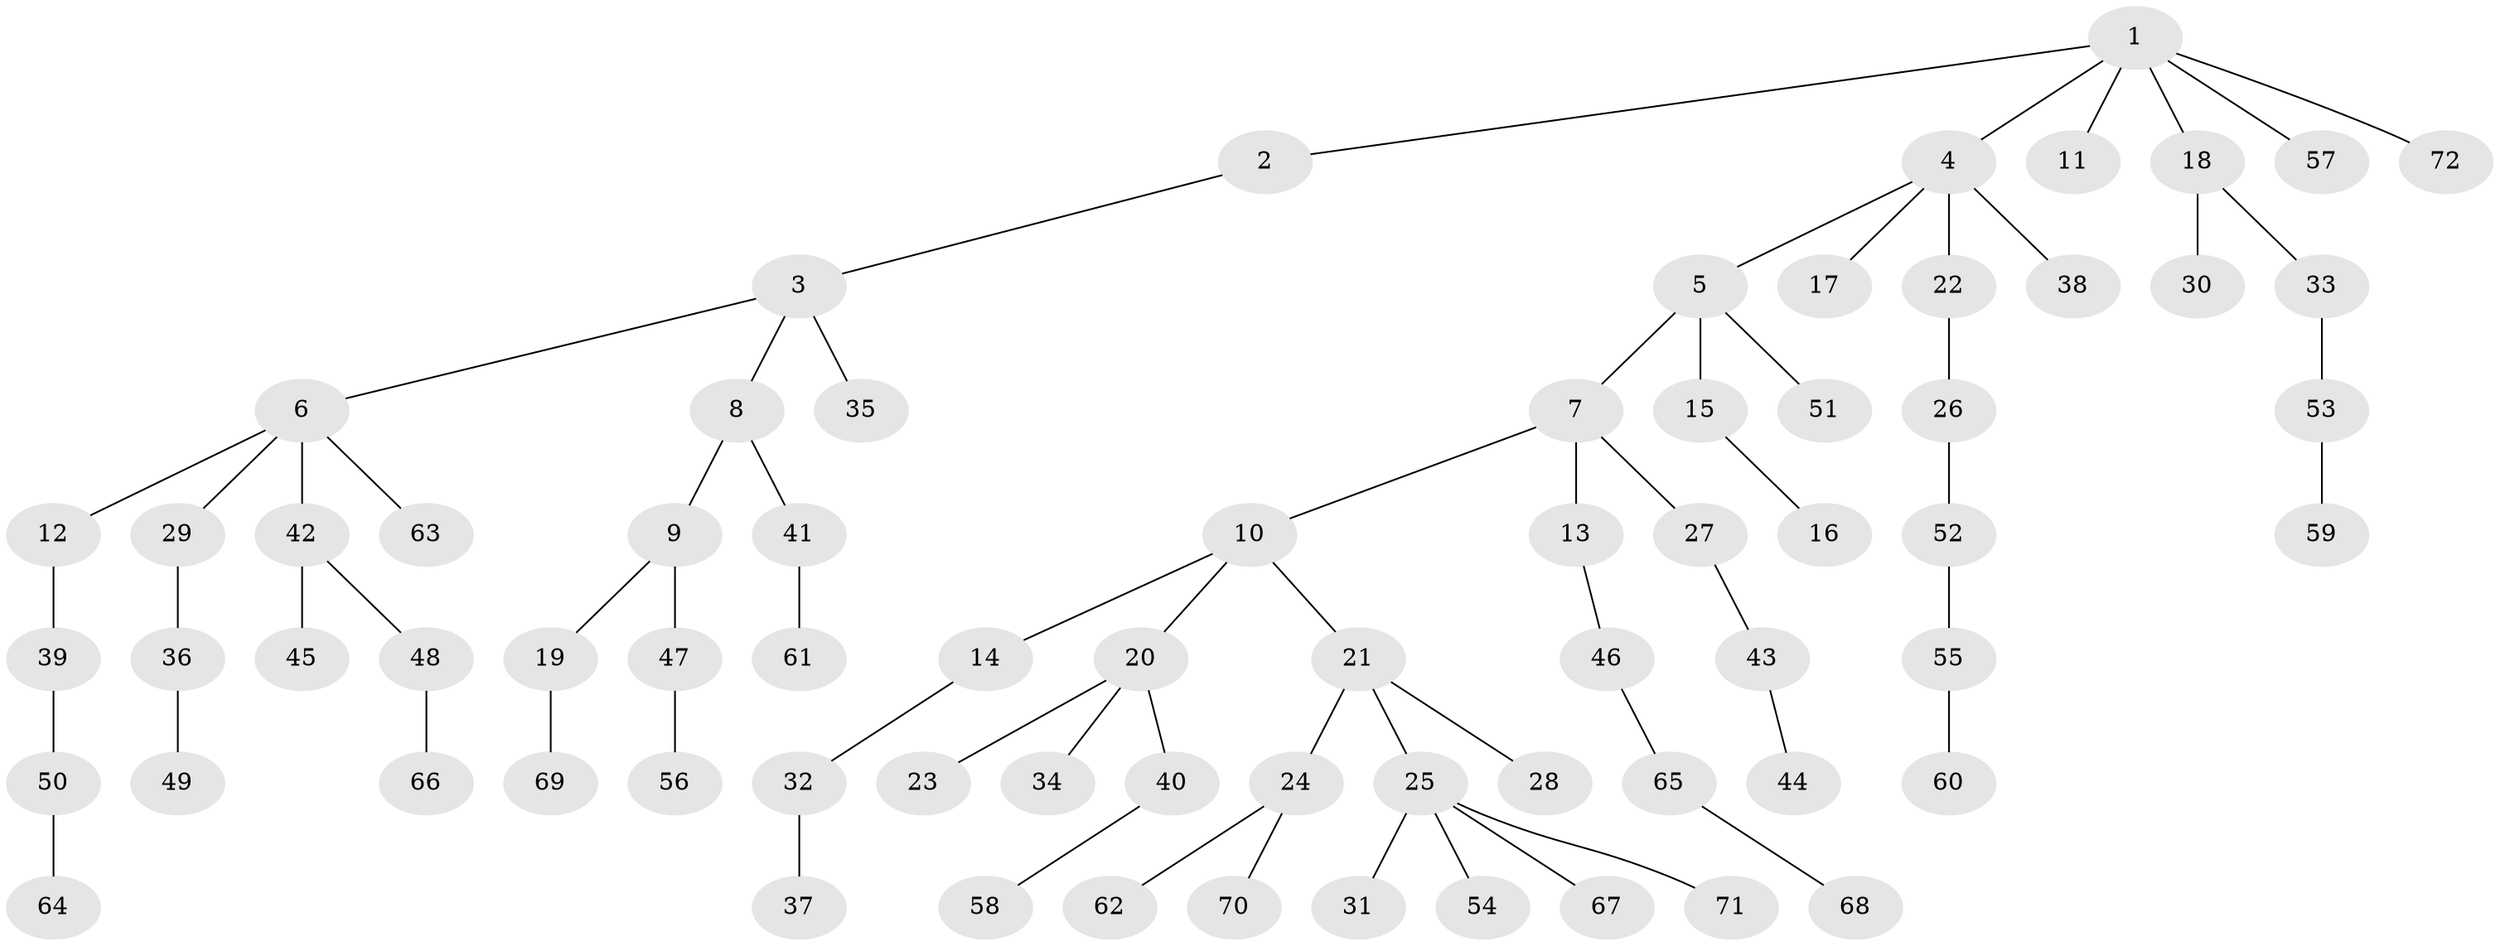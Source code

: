 // Generated by graph-tools (version 1.1) at 2025/36/03/09/25 02:36:55]
// undirected, 72 vertices, 71 edges
graph export_dot {
graph [start="1"]
  node [color=gray90,style=filled];
  1;
  2;
  3;
  4;
  5;
  6;
  7;
  8;
  9;
  10;
  11;
  12;
  13;
  14;
  15;
  16;
  17;
  18;
  19;
  20;
  21;
  22;
  23;
  24;
  25;
  26;
  27;
  28;
  29;
  30;
  31;
  32;
  33;
  34;
  35;
  36;
  37;
  38;
  39;
  40;
  41;
  42;
  43;
  44;
  45;
  46;
  47;
  48;
  49;
  50;
  51;
  52;
  53;
  54;
  55;
  56;
  57;
  58;
  59;
  60;
  61;
  62;
  63;
  64;
  65;
  66;
  67;
  68;
  69;
  70;
  71;
  72;
  1 -- 2;
  1 -- 4;
  1 -- 11;
  1 -- 18;
  1 -- 57;
  1 -- 72;
  2 -- 3;
  3 -- 6;
  3 -- 8;
  3 -- 35;
  4 -- 5;
  4 -- 17;
  4 -- 22;
  4 -- 38;
  5 -- 7;
  5 -- 15;
  5 -- 51;
  6 -- 12;
  6 -- 29;
  6 -- 42;
  6 -- 63;
  7 -- 10;
  7 -- 13;
  7 -- 27;
  8 -- 9;
  8 -- 41;
  9 -- 19;
  9 -- 47;
  10 -- 14;
  10 -- 20;
  10 -- 21;
  12 -- 39;
  13 -- 46;
  14 -- 32;
  15 -- 16;
  18 -- 30;
  18 -- 33;
  19 -- 69;
  20 -- 23;
  20 -- 34;
  20 -- 40;
  21 -- 24;
  21 -- 25;
  21 -- 28;
  22 -- 26;
  24 -- 62;
  24 -- 70;
  25 -- 31;
  25 -- 54;
  25 -- 67;
  25 -- 71;
  26 -- 52;
  27 -- 43;
  29 -- 36;
  32 -- 37;
  33 -- 53;
  36 -- 49;
  39 -- 50;
  40 -- 58;
  41 -- 61;
  42 -- 45;
  42 -- 48;
  43 -- 44;
  46 -- 65;
  47 -- 56;
  48 -- 66;
  50 -- 64;
  52 -- 55;
  53 -- 59;
  55 -- 60;
  65 -- 68;
}
